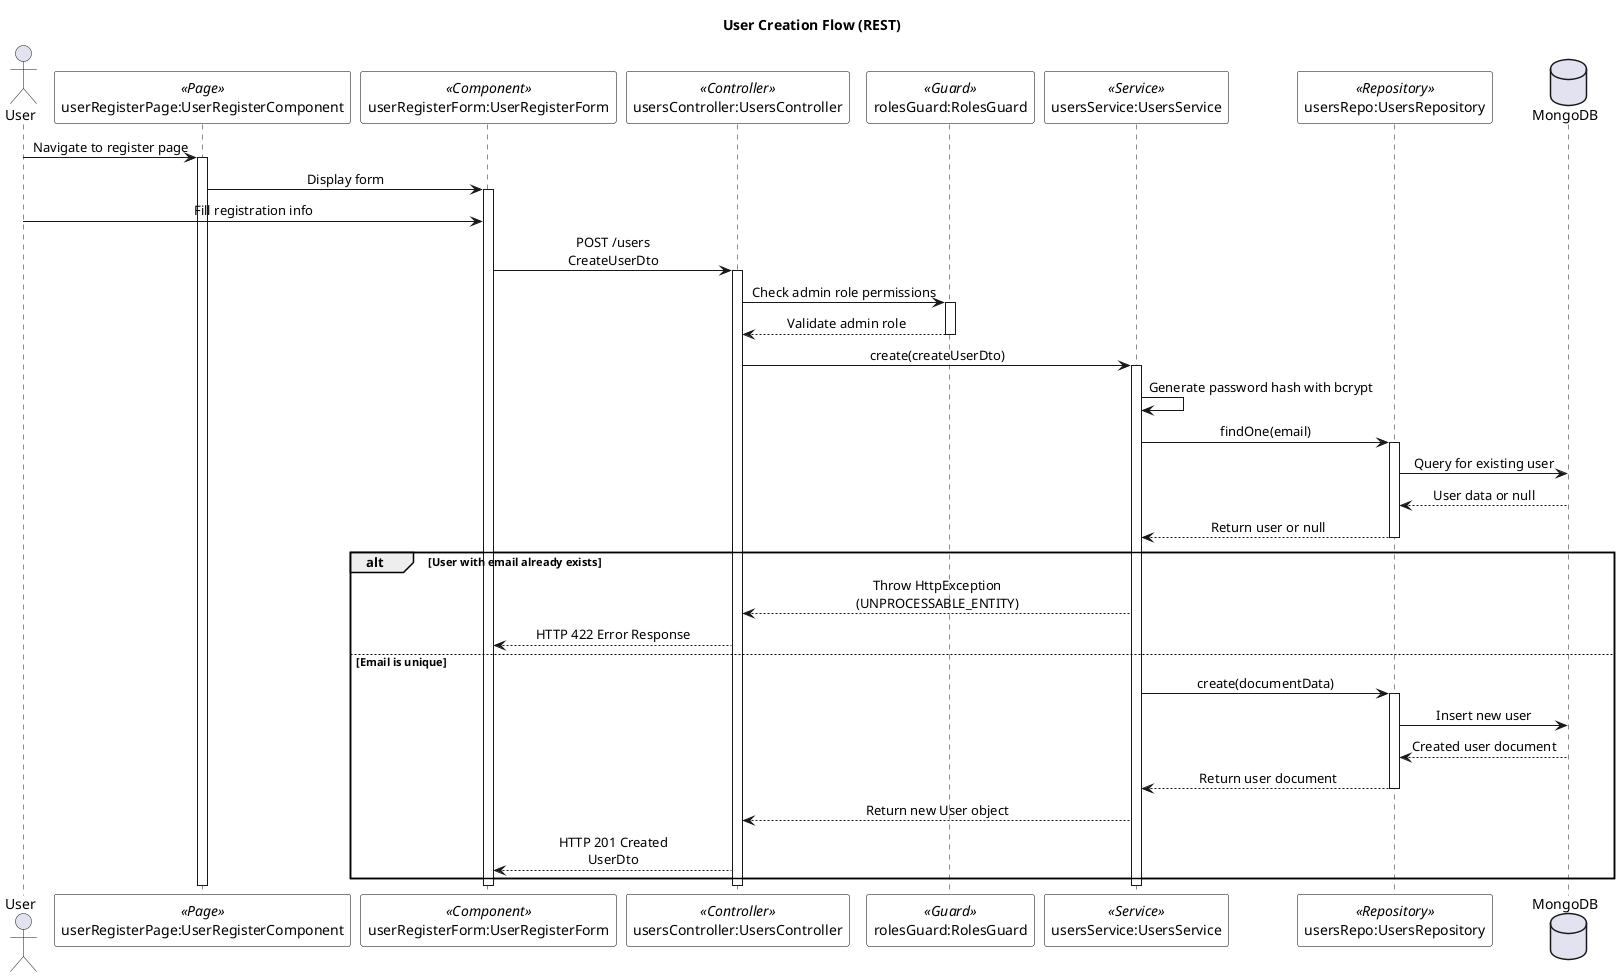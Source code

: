 @startuml User Creation Flow

skinparam SequenceMessageAlignment center
skinparam SequenceBoxBackgroundColor white
skinparam SequenceBoxBorderColor black
skinparam NoteBackgroundColor lightyellow
skinparam NoteBorderColor black
skinparam ParticipantBackgroundColor white
skinparam ParticipantBorderColor black

title User Creation Flow (REST)

actor "User" as user
participant "userRegisterPage:UserRegisterComponent" as userRegisterPage <<Page>>
participant "userRegisterForm:UserRegisterForm" as userRegisterForm <<Component>>
participant "usersController:UsersController" as usersController <<Controller>>
participant "rolesGuard:RolesGuard" as rolesGuard <<Guard>>
participant "usersService:UsersService" as usersService <<Service>>
participant "usersRepo:UsersRepository" as usersRepo <<Repository>>
database "MongoDB" as mongoDB

user -> userRegisterPage : Navigate to register page
activate userRegisterPage

userRegisterPage -> userRegisterForm : Display form
activate userRegisterForm

user -> userRegisterForm : Fill registration info

userRegisterForm -> usersController : POST /users\nCreateUserDto
activate usersController

usersController -> rolesGuard : Check admin role permissions
activate rolesGuard
rolesGuard --> usersController : Validate admin role
deactivate rolesGuard

usersController -> usersService : create(createUserDto)
activate usersService

usersService -> usersService : Generate password hash with bcrypt

usersService -> usersRepo : findOne(email)
activate usersRepo
usersRepo -> mongoDB : Query for existing user
mongoDB --> usersRepo : User data or null
usersRepo --> usersService : Return user or null
deactivate usersRepo

alt User with email already exists
    usersService --> usersController : Throw HttpException\n(UNPROCESSABLE_ENTITY)
    usersController --> userRegisterForm : HTTP 422 Error Response
else Email is unique
    usersService -> usersRepo : create(documentData)
    activate usersRepo
    usersRepo -> mongoDB : Insert new user
    mongoDB --> usersRepo : Created user document
    usersRepo --> usersService : Return user document
    deactivate usersRepo

    usersService --> usersController : Return new User object
    usersController --> userRegisterForm : HTTP 201 Created\nUserDto
end

deactivate usersService
deactivate usersController

deactivate userRegisterForm
deactivate userRegisterPage

@enduml
